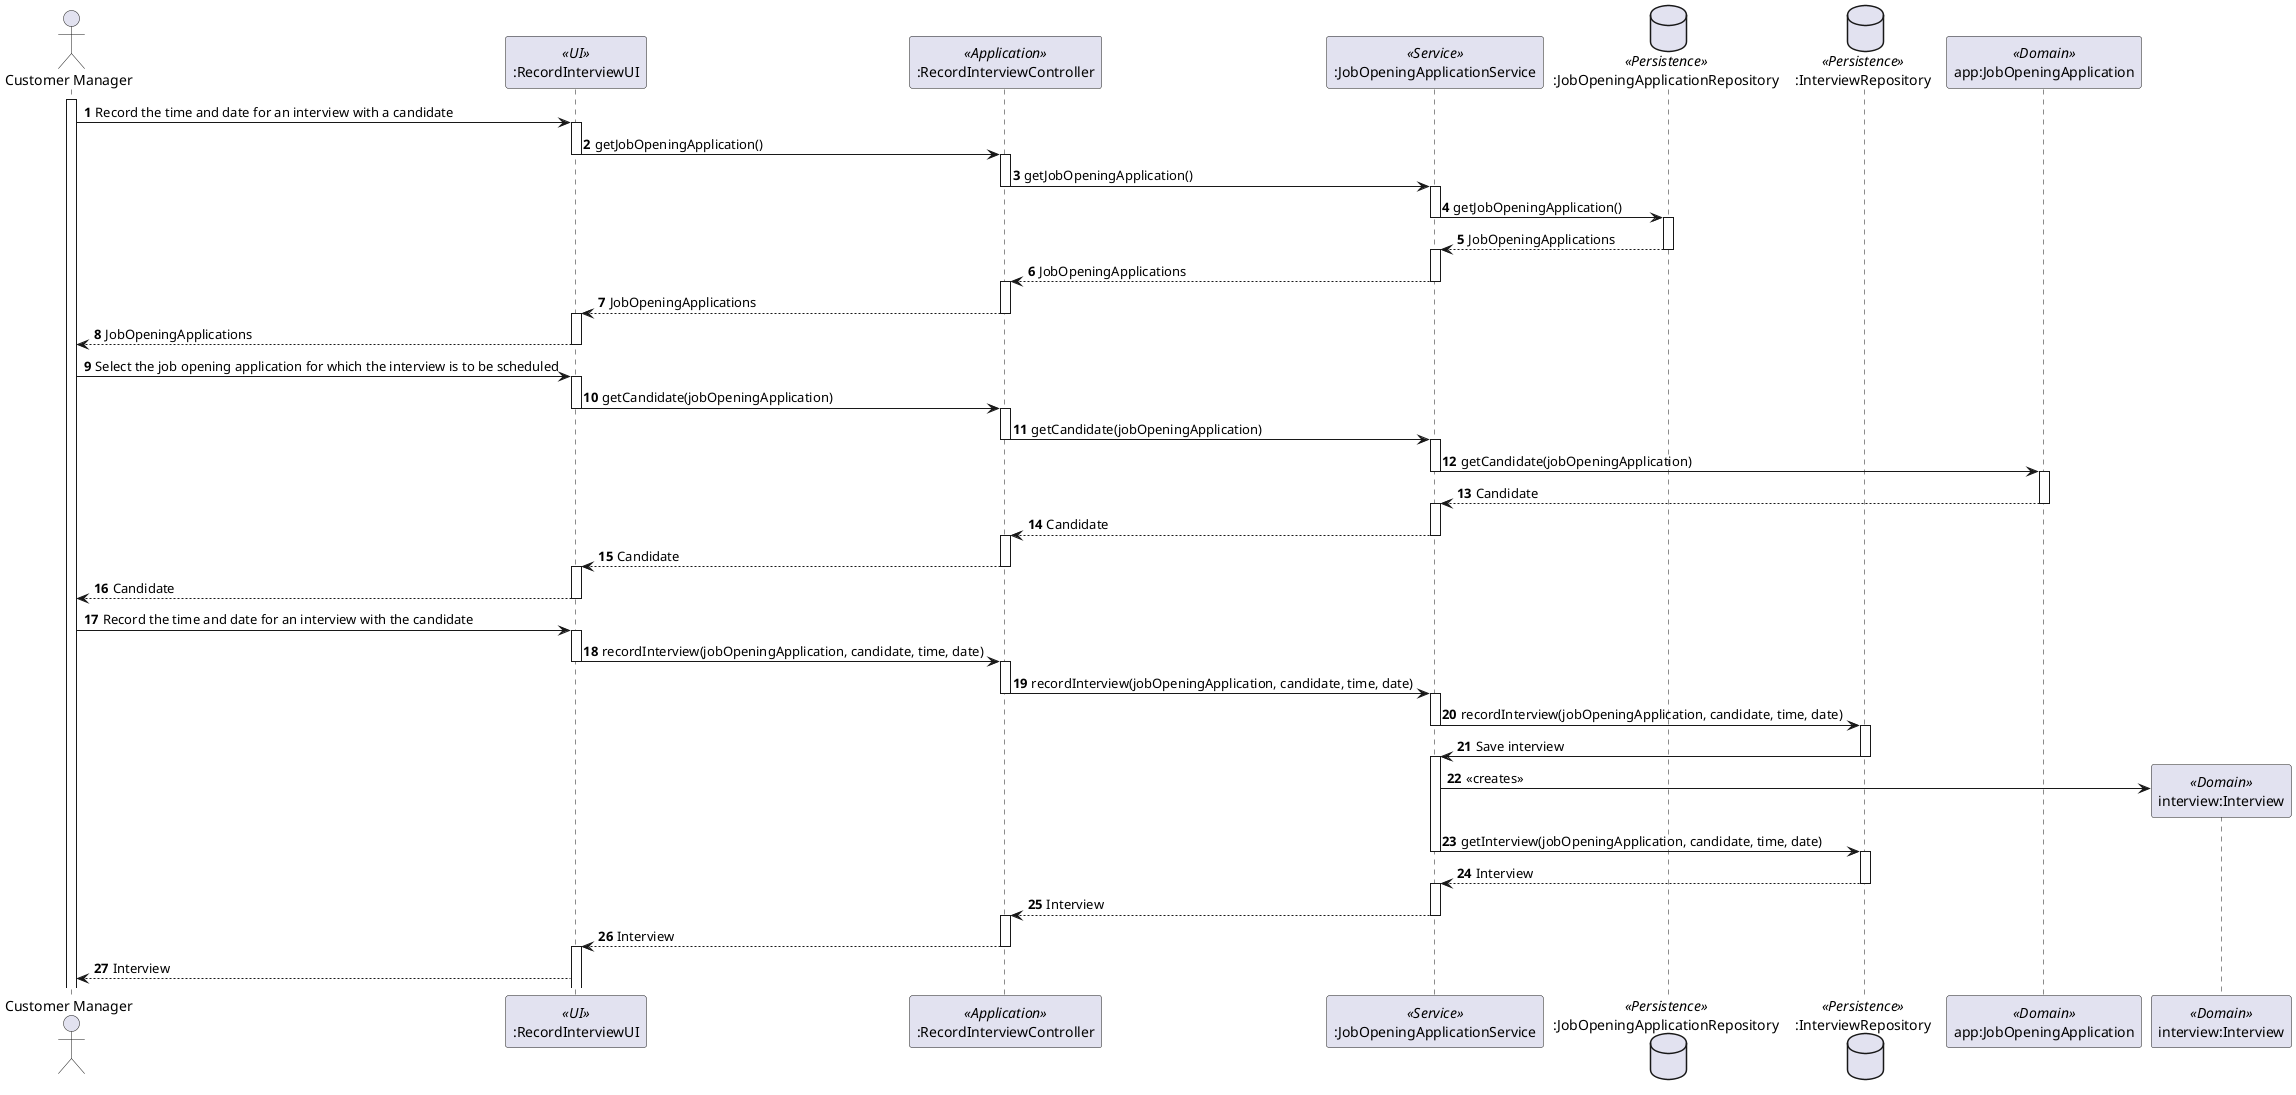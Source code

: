 @startuml

actor "Customer Manager" as Agent
participant ":RecordInterviewUI" as ui <<UI>>
participant ":RecordInterviewController" as ctrl <<Application>>
participant ":JobOpeningApplicationService" as jobApServ <<Service>>
database ":JobOpeningApplicationRepository" as jobRepo <<Persistence>>
'participant ":ApplicationService" as appServ <<Service>>
database ":InterviewRepository" as intRepo <<Persistence>>
participant "app:JobOpeningApplication" as app <<Domain>>
participant "interview:Interview" as interview <<Domain>>


autonumber

activate Agent

Agent -> ui: Record the time and date for an interview with a candidate
activate ui

ui -> ctrl: getJobOpeningApplication()

deactivate ui


activate ctrl

ctrl -> jobApServ: getJobOpeningApplication()
deactivate ctrl

activate jobApServ

jobApServ -> jobRepo: getJobOpeningApplication()
deactivate jobApServ
activate jobRepo

jobRepo --> jobApServ: JobOpeningApplications

deactivate jobRepo

activate jobApServ

jobApServ --> ctrl: JobOpeningApplications
deactivate jobApServ

activate ctrl

ctrl --> ui: JobOpeningApplications
deactivate ctrl

activate ui

ui --> Agent: JobOpeningApplications
deactivate ui

Agent -> ui: Select the job opening application for which the interview is to be scheduled
activate ui

ui -> ctrl: getCandidate(jobOpeningApplication)
deactivate ui

activate ctrl

ctrl -> jobApServ: getCandidate(jobOpeningApplication)
deactivate ctrl

activate jobApServ

jobApServ -> app: getCandidate(jobOpeningApplication)
deactivate jobApServ

activate app

app --> jobApServ: Candidate
deactivate app

activate jobApServ

jobApServ --> ctrl: Candidate
deactivate jobApServ

activate ctrl

ctrl --> ui: Candidate
deactivate ctrl

activate ui

ui --> Agent: Candidate
deactivate ui

Agent -> ui: Record the time and date for an interview with the candidate
activate ui

ui -> ctrl: recordInterview(jobOpeningApplication, candidate, time, date)
deactivate ui

activate ctrl

ctrl -> jobApServ: recordInterview(jobOpeningApplication, candidate, time, date)
deactivate ctrl

activate jobApServ

jobApServ -> intRepo: recordInterview(jobOpeningApplication, candidate, time, date)
deactivate jobApServ

activate intRepo

intRepo -> jobApServ: Save interview
deactivate intRepo

activate jobApServ

jobApServ -> interview** : «creates»

jobApServ -> intRepo: getInterview(jobOpeningApplication, candidate, time, date)
deactivate jobApServ

activate intRepo

intRepo --> jobApServ: Interview
deactivate intRepo

activate jobApServ

jobApServ --> ctrl: Interview
deactivate jobApServ

activate ctrl

ctrl --> ui: Interview
deactivate ctrl

activate ui

ui --> Agent: Interview







@enduml